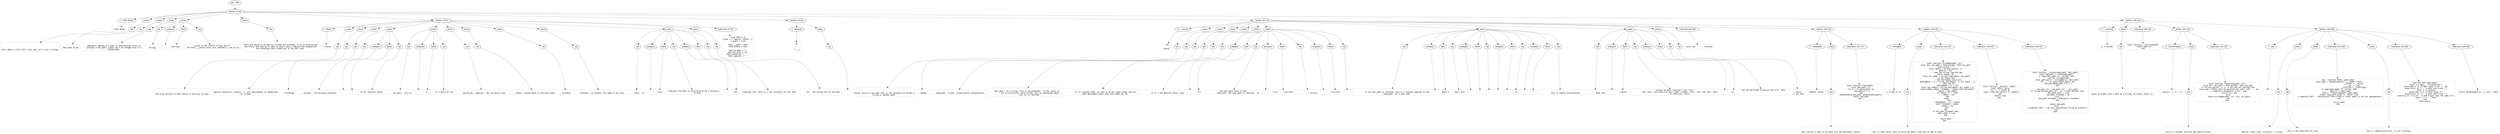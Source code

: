 digraph lpegNode {

node [fontname=Helvetica]
edge [style=dashed]

doc_0 [label="doc - 288"]


doc_0 -> { section_1}
{rank=same; section_1}

section_1 [label="section: 1-194"]


// END RANK doc_0

section_1 -> { header_2 prose_3 prose_4 prose_5 prose_6 prose_7 section_8 section_9 section_10 section_11}
{rank=same; header_2 prose_3 prose_4 prose_5 prose_6 prose_7 section_8 section_9 section_10 section_11}

header_2 [label="1 : Path #Todo"]

prose_3 [label="prose"]

prose_4 [label="prose"]

prose_5 [label="prose"]

prose_6 [label="prose"]

prose_7 [label="prose"]

section_8 [label="section: 20-61"]

section_9 [label="section: 62-64"]

section_10 [label="section: 65-119"]

section_11 [label="section: 195-224"]


// END RANK section_1

header_2 -> leaf_12
leaf_12  [color=Gray,shape=rectangle,fontname=Inconsolata,label="* Path #Todo"]
// END RANK header_2

prose_3 -> { raw_13}
{rank=same; raw_13}

raw_13 [label="raw"]


// END RANK prose_3

raw_13 -> leaf_14
leaf_14  [color=Gray,shape=rectangle,fontname=Inconsolata,label="


Let's make a little Path class that isn't just a string.
"]
// END RANK raw_13

prose_4 -> { raw_15}
{rank=same; raw_15}

raw_15 [label="raw"]


// END RANK prose_4

raw_15 -> leaf_16
leaf_16  [color=Gray,shape=rectangle,fontname=Inconsolata,label="
They need to be:
"]
// END RANK raw_15

prose_5 -> { raw_17}
{rank=same; raw_17}

raw_17 [label="raw"]


// END RANK prose_5

raw_17 -> leaf_18
leaf_18  [color=Gray,shape=rectangle,fontname=Inconsolata,label="
-  Immutable. Adding to a path or substituting within it
   produces a new path; a path can't be changed once it's
   established.
"]
// END RANK raw_17

prose_6 -> { raw_19 prespace_20 literal_21 raw_22}
{rank=same; raw_19 prespace_20 literal_21 raw_22}

raw_19 [label="raw"]

prespace_20 [label="prespace"]

literal_21 [label="literal"]

raw_22 [label="raw"]


// END RANK prose_6

raw_19 -> leaf_23
leaf_23  [color=Gray,shape=rectangle,fontname=Inconsolata,label="
-  Stringy. "]
// END RANK raw_19

prespace_20 -> leaf_24
leaf_24  [color=Gray,shape=rectangle,fontname=Inconsolata,label=" "]
// END RANK prespace_20

literal_21 -> leaf_25
leaf_25  [color=Gray,shape=rectangle,fontname=Inconsolata,label="tostring"]
// END RANK literal_21

raw_22 -> leaf_26
leaf_26  [color=Gray,shape=rectangle,fontname=Inconsolata,label=" gives us the literal string rep of
   the Path, __concat works (but immutably), and so on.
"]
// END RANK raw_22

prose_7 -> { raw_27}
{rank=same; raw_27}

raw_27 [label="raw"]


// END RANK prose_7

raw_27 -> leaf_28
leaf_28  [color=Gray,shape=rectangle,fontname=Inconsolata,label="
Paths are going to be heavily re-used and extended, first by Directories
and Files, and then we'll want to take a pass a making them grammatical
and extending their properties to the URI class.

"]
// END RANK raw_27

section_8 -> { header_29 prose_30 prose_31 prose_32 prose_33 prose_34 prose_35 prose_36 prose_37 prose_38 prose_39 prose_40 codeblock_41}
{rank=same; header_29 prose_30 prose_31 prose_32 prose_33 prose_34 prose_35 prose_36 prose_37 prose_38 prose_39 prose_40 codeblock_41}

header_29 [label="2 : Fields"]

prose_30 [label="prose"]

prose_31 [label="prose"]

prose_32 [label="prose"]

prose_33 [label="prose"]

prose_34 [label="prose"]

prose_35 [label="prose"]

prose_36 [label="prose"]

prose_37 [label="prose"]

prose_38 [label="prose"]

prose_39 [label="prose"]

prose_40 [label="prose"]

codeblock_41 [label="code block 47-59"]


// END RANK section_8

header_29 -> leaf_42
leaf_42  [color=Gray,shape=rectangle,fontname=Inconsolata,label="** Fields"]
// END RANK header_29

prose_30 -> { raw_43}
{rank=same; raw_43}

raw_43 [label="raw"]


// END RANK prose_30

raw_43 -> leaf_44
leaf_44  [color=Gray,shape=rectangle,fontname=Inconsolata,label="

The array portion of Path tables is entirely strings.
"]
// END RANK raw_43

prose_31 -> { raw_45}
{rank=same; raw_45}

raw_45 [label="raw"]


// END RANK prose_31

raw_45 -> leaf_46
leaf_46  [color=Gray,shape=rectangle,fontname=Inconsolata,label="
Special characters, notably \"/\", are represented, by themselves,
as strings.
"]
// END RANK raw_45

prose_32 -> { raw_47}
{rank=same; raw_47}

raw_47 [label="raw"]


// END RANK prose_32

raw_47 -> leaf_48
leaf_48  [color=Gray,shape=rectangle,fontname=Inconsolata,label="
- Prototype
"]
// END RANK raw_47

prose_33 -> { raw_49 prespace_50 literal_51 raw_52}
{rank=same; raw_49 prespace_50 literal_51 raw_52}

raw_49 [label="raw"]

prespace_50 [label="prespace"]

literal_51 [label="literal"]

raw_52 [label="raw"]


// END RANK prose_33

raw_49 -> leaf_53
leaf_53  [color=Gray,shape=rectangle,fontname=Inconsolata,label="
  -  divider:  The dividing character,"]
// END RANK raw_49

prespace_50 -> leaf_54
leaf_54  [color=Gray,shape=rectangle,fontname=Inconsolata,label=" "]
// END RANK prespace_50

literal_51 -> leaf_55
leaf_55  [color=Gray,shape=rectangle,fontname=Inconsolata,label="/"]
// END RANK literal_51

raw_52 -> leaf_56
leaf_56  [color=Gray,shape=rectangle,fontname=Inconsolata,label=" in all sensible realms.
"]
// END RANK raw_52

prose_34 -> { raw_57 prespace_58 literal_59 raw_60}
{rank=same; raw_57 prespace_58 literal_59 raw_60}

raw_57 [label="raw"]

prespace_58 [label="prespace"]

literal_59 [label="literal"]

raw_60 [label="raw"]


// END RANK prose_34

raw_57 -> leaf_61
leaf_61  [color=Gray,shape=rectangle,fontname=Inconsolata,label="
  -  div_patt:  This is"]
// END RANK raw_57

prespace_58 -> leaf_62
leaf_62  [color=Gray,shape=rectangle,fontname=Inconsolata,label=" "]
// END RANK prespace_58

literal_59 -> leaf_63
leaf_63  [color=Gray,shape=rectangle,fontname=Inconsolata,label="%/"]
// END RANK literal_59

raw_60 -> leaf_64
leaf_64  [color=Gray,shape=rectangle,fontname=Inconsolata,label=", in a quirk of Lua.
"]
// END RANK raw_60

prose_35 -> { raw_65}
{rank=same; raw_65}

raw_65 [label="raw"]


// END RANK prose_35

raw_65 -> leaf_66
leaf_66  [color=Gray,shape=rectangle,fontname=Inconsolata,label="
  -  parent_dir, same_dir:  Not currently used.
"]
// END RANK raw_65

prose_36 -> { raw_67}
{rank=same; raw_67}

raw_67 [label="raw"]


// END RANK prose_36

raw_67 -> leaf_68
leaf_68  [color=Gray,shape=rectangle,fontname=Inconsolata,label="
  -  isPath:  Always equal to the Path table.
"]
// END RANK raw_67

prose_37 -> { raw_69}
{rank=same; raw_69}

raw_69 [label="raw"]


// END RANK prose_37

raw_69 -> leaf_70
leaf_70  [color=Gray,shape=rectangle,fontname=Inconsolata,label="
- Instance
"]
// END RANK raw_69

prose_38 -> { raw_71}
{rank=same; raw_71}

raw_71 [label="raw"]


// END RANK prose_38

raw_71 -> leaf_72
leaf_72  [color=Gray,shape=rectangle,fontname=Inconsolata,label="
  -  filename:  If present, the name of the file.
"]
// END RANK raw_71

prose_39 -> { raw_73 prespace_74 literal_75 raw_76 prespace_77 bold_78 raw_79}
{rank=same; raw_73 prespace_74 literal_75 raw_76 prespace_77 bold_78 raw_79}

raw_73 [label="raw"]

prespace_74 [label="prespace"]

literal_75 [label="literal"]

raw_76 [label="raw"]

prespace_77 [label="prespace"]

bold_78 [label="bold"]

raw_79 [label="raw"]


// END RANK prose_39

raw_73 -> leaf_80
leaf_80  [color=Gray,shape=rectangle,fontname=Inconsolata,label="
  -  isDir:  If"]
// END RANK raw_73

prespace_74 -> leaf_81
leaf_81  [color=Gray,shape=rectangle,fontname=Inconsolata,label=" "]
// END RANK prespace_74

literal_75 -> leaf_82
leaf_82  [color=Gray,shape=rectangle,fontname=Inconsolata,label="true"]
// END RANK literal_75

raw_76 -> leaf_83
leaf_83  [color=Gray,shape=rectangle,fontname=Inconsolata,label=", indicates the Path is structured to be a directory.
        It does"]
// END RANK raw_76

prespace_77 -> leaf_84
leaf_84  [color=Gray,shape=rectangle,fontname=Inconsolata,label=" "]
// END RANK prespace_77

bold_78 -> leaf_85
leaf_85  [color=Gray,shape=rectangle,fontname=Inconsolata,label="not"]
// END RANK bold_78

raw_79 -> leaf_86
leaf_86  [color=Gray,shape=rectangle,fontname=Inconsolata,label=" indicate that there is a real directory at this path.
"]
// END RANK raw_79

prose_40 -> { raw_87}
{rank=same; raw_87}

raw_87 [label="raw"]


// END RANK prose_40

raw_87 -> leaf_88
leaf_88  [color=Gray,shape=rectangle,fontname=Inconsolata,label="
  -  str:  The string form of the path.

"]
// END RANK raw_87

codeblock_41 -> leaf_89
leaf_89  [color=Gray,shape=rectangle,fontname=Inconsolata,label="local Path = {}
local s = require \"status\" ()
s.angry = true

Path.__index = Path
Path.isPath = Path

Path.divider = \"/\"
Path.div_patt = \"%/\"
Path.parent_dir = \"..\"
Path.same_dir = \".\""]
// END RANK codeblock_41

section_9 -> { header_90 prose_91}
{rank=same; header_90 prose_91}

header_90 [label="2 : Methods"]

prose_91 [label="prose"]


// END RANK section_9

header_90 -> leaf_92
leaf_92  [color=Gray,shape=rectangle,fontname=Inconsolata,label="ds


** __c"]
// END RANK header_90

prose_91 -> { raw_93}
{rank=same; raw_93}

raw_93 [label="raw"]


// END RANK prose_91

raw_93 -> leaf_94
leaf_94  [color=Gray,shape=rectangle,fontname=Inconsolata,label="

"]
// END RANK raw_93

section_10 -> { header_95 prose_96 prose_97 prose_98 prose_99 prose_100 prose_101 prose_102 prose_103 prose_104 codeblock_105 section_106 section_107}
{rank=same; header_95 prose_96 prose_97 prose_98 prose_99 prose_100 prose_101 prose_102 prose_103 prose_104 codeblock_105 section_106 section_107}

header_95 [label="2 : __concat"]

prose_96 [label="prose"]

prose_97 [label="prose"]

prose_98 [label="prose"]

prose_99 [label="prose"]

prose_100 [label="prose"]

prose_101 [label="prose"]

prose_102 [label="prose"]

prose_103 [label="prose"]

prose_104 [label="prose"]

codeblock_105 [label="code block 98-100"]

section_106 [label="section: 103-119"]

section_107 [label="section: 120-194"]


// END RANK section_10

header_95 -> leaf_108
leaf_108  [color=Gray,shape=rectangle,fontname=Inconsolata,label="cat

Concat "]
// END RANK header_95

prose_96 -> { raw_109}
{rank=same; raw_109}

raw_109 [label="raw"]


// END RANK prose_96

raw_109 -> leaf_110
leaf_110  [color=Gray,shape=rectangle,fontname=Inconsolata,label="

Concat returns a new path that is the synthesis of either a
string or another path.
"]
// END RANK raw_109

prose_97 -> { raw_111}
{rank=same; raw_111}

raw_111 [label="raw"]


// END RANK prose_97

raw_111 -> leaf_112
leaf_112  [color=Gray,shape=rectangle,fontname=Inconsolata,label="
- params
"]
// END RANK raw_111

prose_98 -> { raw_113}
{rank=same; raw_113}

raw_113 [label="raw"]


// END RANK prose_98

raw_113 -> leaf_114
leaf_114  [color=Gray,shape=rectangle,fontname=Inconsolata,label="
  -  head_path:  A Path. Cloned before concatenation.
"]
// END RANK raw_113

prose_99 -> { raw_115}
{rank=same; raw_115}

raw_115 [label="raw"]


// END RANK prose_99

raw_115 -> leaf_116
leaf_116  [color=Gray,shape=rectangle,fontname=Inconsolata,label="
  -  tail_path:  If a String, this is concatenated.  If the result is
           not a structurally valid string, this is complained about
           and nil is returned.
"]
// END RANK raw_115

prose_100 -> { raw_117}
{rank=same; raw_117}

raw_117 [label="raw"]


// END RANK prose_100

raw_117 -> leaf_118
leaf_118  [color=Gray,shape=rectangle,fontname=Inconsolata,label="
           If it's another Path, we want to do the right thing, and not
           make developers guess what that might be, so:
"]
// END RANK raw_117

prose_101 -> { raw_119 prespace_120 bold_121 raw_122 prespace_123 literal_124 raw_125 prespace_126 literal_127 raw_128}
{rank=same; raw_119 prespace_120 bold_121 raw_122 prespace_123 literal_124 raw_125 prespace_126 literal_127 raw_128}

raw_119 [label="raw"]

prespace_120 [label="prespace"]

bold_121 [label="bold"]

raw_122 [label="raw"]

prespace_123 [label="prespace"]

literal_124 [label="literal"]

raw_125 [label="raw"]

prespace_126 [label="prespace"]

literal_127 [label="literal"]

raw_128 [label="raw"]


// END RANK prose_101

raw_119 -> leaf_129
leaf_129  [color=Gray,shape=rectangle,fontname=Inconsolata,label="
           If it's two absolute Paths, then"]
// END RANK raw_119

prespace_120 -> leaf_130
leaf_130  [color=Gray,shape=rectangle,fontname=Inconsolata,label=" "]
// END RANK prespace_120

bold_121 -> leaf_131
leaf_131  [color=Gray,shape=rectangle,fontname=Inconsolata,label="iff"]
// END RANK bold_121

raw_122 -> leaf_132
leaf_132  [color=Gray,shape=rectangle,fontname=Inconsolata,label=" the tail_path nests in the
           head_path, the tail_path is returned.  So"]
// END RANK raw_122

prespace_123 -> leaf_133
leaf_133  [color=Gray,shape=rectangle,fontname=Inconsolata,label=" "]
// END RANK prespace_123

literal_124 -> leaf_134
leaf_134  [color=Gray,shape=rectangle,fontname=Inconsolata,label="\"/usr/\" .. \"/usr/bin/\""]
// END RANK literal_124

raw_125 -> leaf_135
leaf_135  [color=Gray,shape=rectangle,fontname=Inconsolata,label="
           returns"]
// END RANK raw_125

prespace_126 -> leaf_136
leaf_136  [color=Gray,shape=rectangle,fontname=Inconsolata,label=" "]
// END RANK prespace_126

literal_127 -> leaf_137
leaf_137  [color=Gray,shape=rectangle,fontname=Inconsolata,label="\"/usr/bin\""]
// END RANK literal_127

raw_128 -> leaf_138
leaf_138  [color=Gray,shape=rectangle,fontname=Inconsolata,label=".
"]
// END RANK raw_128

prose_102 -> { raw_139 prespace_140 italic_141 raw_142 prespace_143 literal_144 raw_145 prespace_146 literal_147 raw_148 prespace_149 literal_150 raw_151}
{rank=same; raw_139 prespace_140 italic_141 raw_142 prespace_143 literal_144 raw_145 prespace_146 literal_147 raw_148 prespace_149 literal_150 raw_151}

raw_139 [label="raw"]

prespace_140 [label="prespace"]

italic_141 [label="italic"]

raw_142 [label="raw"]

prespace_143 [label="prespace"]

literal_144 [label="literal"]

raw_145 [label="raw"]

prespace_146 [label="prespace"]

literal_147 [label="literal"]

raw_148 [label="raw"]

prespace_149 [label="prespace"]

literal_150 [label="literal"]

raw_151 [label="raw"]


// END RANK prose_102

raw_139 -> leaf_152
leaf_152  [color=Gray,shape=rectangle,fontname=Inconsolata,label="
           If the tail_path is relative, then it's flexibly applied to the
           head_path. For a path that"]
// END RANK raw_139

prespace_140 -> leaf_153
leaf_153  [color=Gray,shape=rectangle,fontname=Inconsolata,label=" "]
// END RANK prespace_140

italic_141 -> leaf_154
leaf_154  [color=Gray,shape=rectangle,fontname=Inconsolata,label="doesn't"]
// END RANK italic_141

raw_142 -> leaf_155
leaf_155  [color=Gray,shape=rectangle,fontname=Inconsolata,label=" start with"]
// END RANK raw_142

prespace_143 -> leaf_156
leaf_156  [color=Gray,shape=rectangle,fontname=Inconsolata,label=" "]
// END RANK prespace_143

literal_144 -> leaf_157
leaf_157  [color=Gray,shape=rectangle,fontname=Inconsolata,label="."]
// END RANK literal_144

raw_145 -> leaf_158
leaf_158  [color=Gray,shape=rectangle,fontname=Inconsolata,label=","]
// END RANK raw_145

prespace_146 -> leaf_159
leaf_159  [color=Gray,shape=rectangle,fontname=Inconsolata,label=" "]
// END RANK prespace_146

literal_147 -> leaf_160
leaf_160  [color=Gray,shape=rectangle,fontname=Inconsolata,label=".."]
// END RANK literal_147

raw_148 -> leaf_161
leaf_161  [color=Gray,shape=rectangle,fontname=Inconsolata,label=", or"]
// END RANK raw_148

prespace_149 -> leaf_162
leaf_162  [color=Gray,shape=rectangle,fontname=Inconsolata,label=" "]
// END RANK prespace_149

literal_150 -> leaf_163
leaf_163  [color=Gray,shape=rectangle,fontname=Inconsolata,label="*"]
// END RANK literal_150

raw_151 -> leaf_164
leaf_164  [color=Gray,shape=rectangle,fontname=Inconsolata,label=",
           this is simple concatenation.
"]
// END RANK raw_151

prose_103 -> { raw_165 prespace_166 literal_167 raw_168 prespace_169 literal_170 raw_171}
{rank=same; raw_165 prespace_166 literal_167 raw_168 prespace_169 literal_170 raw_171}

raw_165 [label="raw"]

prespace_166 [label="prespace"]

literal_167 [label="literal"]

raw_168 [label="raw"]

prespace_169 [label="prespace"]

literal_170 [label="literal"]

raw_171 [label="raw"]


// END RANK prose_103

raw_165 -> leaf_172
leaf_172  [color=Gray,shape=rectangle,fontname=Inconsolata,label="
           Note that"]
// END RANK raw_165

prespace_166 -> leaf_173
leaf_173  [color=Gray,shape=rectangle,fontname=Inconsolata,label=" "]
// END RANK prespace_166

literal_167 -> leaf_174
leaf_174  [color=Gray,shape=rectangle,fontname=Inconsolata,label="__concat"]
// END RANK literal_167

raw_168 -> leaf_175
leaf_175  [color=Gray,shape=rectangle,fontname=Inconsolata,label=" refuses to make \"foo//bar\" from \"foo/\"
           and \"/bar\", and similarly won't make \"/foobar\" from \"/foo\" and \"bar\". Both
           of these will return"]
// END RANK raw_168

prespace_169 -> leaf_176
leaf_176  [color=Gray,shape=rectangle,fontname=Inconsolata,label=" "]
// END RANK prespace_169

literal_170 -> leaf_177
leaf_177  [color=Gray,shape=rectangle,fontname=Inconsolata,label="nil"]
// END RANK literal_170

raw_171 -> leaf_178
leaf_178  [color=Gray,shape=rectangle,fontname=Inconsolata,label=", and the malformed string as the error. #nyi


"]
// END RANK raw_171

prose_104 -> { raw_179}
{rank=same; raw_179}

raw_179 [label="raw"]


// END RANK prose_104

raw_179 -> leaf_180
leaf_180  [color=Gray,shape=rectangle,fontname=Inconsolata,label="
- return
  - A new Path.
"]
// END RANK raw_179

codeblock_105 -> leaf_181
leaf_181  [color=Gray,shape=rectangle,fontname=Inconsolata,label="local new      -- function"]
// END RANK codeblock_105

section_106 -> { header_182 prose_183 codeblock_184}
{rank=same; header_182 prose_183 codeblock_184}

header_182 [label="3 : clone(path)"]

prose_183 [label="prose"]

codeblock_184 [label="code block 107-117"]


// END RANK section_106

header_182 -> leaf_185
leaf_185  [color=Gray,shape=rectangle,fontname=Inconsolata,label="tatable stolen."]
// END RANK header_182

prose_183 -> { raw_186}
{rank=same; raw_186}

raw_186 [label="raw"]


// END RANK prose_183

raw_186 -> leaf_187
leaf_187  [color=Gray,shape=rectangle,fontname=Inconsolata,label="

This returns a copy of the path with the metatable stolen.
"]
// END RANK raw_186

codeblock_184 -> leaf_188
leaf_188  [color=Gray,shape=rectangle,fontname=Inconsolata,label="local function clone(path)
  local new_path = {}
  for k,v in pairs(path) do
    new_path[k] = v
  end
  setmetatable(new_path, getmetatable(path))
  return new_path
end
"]
// END RANK codeblock_184

section_107 -> { header_189 prose_190 codeblock_191 codeblock_192 codeblock_193}
{rank=same; header_189 prose_190 codeblock_191 codeblock_192 codeblock_193}

header_189 [label="3 : stringAwk"]

prose_190 [label="prose"]

codeblock_191 [label="code block 124-157"]

codeblock_192 [label="code block 159-167"]

codeblock_193 [label="code block 169-192"]


// END RANK section_107

header_189 -> leaf_194
leaf_194  [color=Gray,shape=rectangle,fontname=Inconsolata,label="e to add to th"]
// END RANK header_189

prose_190 -> { raw_195}
{rank=same; raw_195}

raw_195 [label="raw"]


// END RANK prose_190

raw_195 -> leaf_196
leaf_196  [color=Gray,shape=rectangle,fontname=Inconsolata,label="

This is used twice, once to build new paths, and once to add to them.
"]
// END RANK raw_195

codeblock_191 -> leaf_197
leaf_197  [color=Gray,shape=rectangle,fontname=Inconsolata,label="local function stringAwk(path, str)
  local div, div_patt = Path.divider, Path.div_patt
  local phrase = \"\"
  local remain = string.sub(str, 2)
  path[1] = div
    -- chew the string like Pac Man
  while remain  do
    local dir_index = string.find(remain, div_patt)
    if dir_index then
      -- add the handle minus div
      path[#path + 1] = string.sub(remain, 1, dir_index - 1)
      -- then the div
      path[#path + 1] = div
      local new_remain = string.sub(remain, dir_index + 1)
      assert(#new_remain < #remain, \"remain must decrease\")
      remain = new_remain
      if remain == \"\" then
        remain = nil
      end
    else
      -- file
      path[#path + 1] = remain
      path.filename = remain
      remain = nil
    end
  end
  if not path.filename then
    path.isDir = true
  end

  return path
end"]
// END RANK codeblock_191

codeblock_192 -> leaf_198
leaf_198  [color=Gray,shape=rectangle,fontname=Inconsolata,label="local function __eq(left, right)
  local isEq = false
  for i = 1, #left do
    isEq = isEq and left[i] == right[i]
  end
  return isEq
end"]
// END RANK codeblock_192

codeblock_193 -> leaf_199
leaf_199  [color=Gray,shape=rectangle,fontname=Inconsolata,label="local function __concat(head_path, tail_path)
  local new_path = clone(head_path)
  if type(tail_path) == 'string' then
    -- use the stringbuilder
    local path_parts = stringAwk({}, tail_path)
    for _, v in ipairs(path_parts) do
      new_path[#new_path + 1] = v
    end

    new_path.str = new_path.str .. tail_path
    if string.sub(new_path.str, -1) == Path.divider then
      new_path.isDir = true
      new_path.filename = nil
    else
      new_path.filename = path_parts.filename
    end

    return new_path
  else
    s:complain(\"NYI\", \"can only concatenate string at present\")
  end
end"]
// END RANK codeblock_193

section_11 -> { header_200 prose_201 codeblock_202 section_203 section_204}
{rank=same; header_200 prose_201 codeblock_202 section_203 section_204}

header_200 [label="2 : __tostring"]

prose_201 [label="prose"]

codeblock_202 [label="code block 199-203"]

section_203 [label="section: 207-224"]

section_204 [label="section: 225-288"]


// END RANK section_11

header_200 -> leaf_205
leaf_205  [color=Gray,shape=rectangle,fontname=Inconsolata,label=" is a builder "]
// END RANK header_200

prose_201 -> { raw_206}
{rank=same; raw_206}

raw_206 [label="raw"]


// END RANK prose_201

raw_206 -> leaf_207
leaf_207  [color=Gray,shape=rectangle,fontname=Inconsolata,label="

Since we always have a path as a string, we simply return it.
"]
// END RANK raw_206

codeblock_202 -> leaf_208
leaf_208  [color=Gray,shape=rectangle,fontname=Inconsolata,label="local function __tostring(path)
  return path.str
end"]
// END RANK codeblock_202

section_203 -> { header_209 prose_210 codeblock_211}
{rank=same; header_209 prose_210 codeblock_211}

header_209 [label="3 : fromString(str)"]

prose_210 [label="prose"]

codeblock_211 [label="code block 211-222"]


// END RANK section_203

header_209 -> leaf_212
leaf_212  [color=Gray,shape=rectangle,fontname=Inconsolata,label=".sub(str, 1, 1) ~= d"]
// END RANK header_209

prose_210 -> { raw_213}
{rank=same; raw_213}

raw_213 [label="raw"]


// END RANK prose_210

raw_213 -> leaf_214
leaf_214  [color=Gray,shape=rectangle,fontname=Inconsolata,label="

This is a builder function and hence private.
"]
// END RANK raw_213

codeblock_211 -> leaf_215
leaf_215  [color=Gray,shape=rectangle,fontname=Inconsolata,label="local function fromString(path, str)
  local div, div_patt = Path.divider, Path.div_patt
  if string.sub(str, 1, 1) ~= div and not catting then
    local msg = \"Paths must be absolute and start with \" .. div
    s:complain(\"validation error\", msg)
    return nil, msg
  else
    return stringAwk(path, str, div, div_patt)
  end
end"]
// END RANK codeblock_211

section_204 -> { header_216 prose_217 prose_218 codeblock_219 prose_220 codeblock_221 codeblock_222}
{rank=same; header_216 prose_217 prose_218 codeblock_219 prose_220 codeblock_221 codeblock_222}

header_216 [label="3 : new"]

prose_217 [label="prose"]

prose_218 [label="prose"]

codeblock_219 [label="code block 231-246"]

prose_220 [label="prose"]

codeblock_221 [label="code block 250-262"]

codeblock_222 [label="code block 264-266"]


// END RANK section_204

header_216 -> leaf_223
leaf_223  [color=Gray,shape=rectangle,fontname=Inconsolata,label="        "]
// END RANK header_216

prose_217 -> { raw_224}
{rank=same; raw_224}

raw_224 [label="raw"]


// END RANK prose_217

raw_224 -> leaf_225
leaf_225  [color=Gray,shape=rectangle,fontname=Inconsolata,label="

Builds a Path from, currently, a string.
"]
// END RANK raw_224

prose_218 -> { raw_226}
{rank=same; raw_226}

raw_226 [label="raw"]


// END RANK prose_218

raw_226 -> leaf_227
leaf_227  [color=Gray,shape=rectangle,fontname=Inconsolata,label="
This is the important use case.
"]
// END RANK raw_226

codeblock_219 -> leaf_228
leaf_228  [color=Gray,shape=rectangle,fontname=Inconsolata,label="new = function (Path, path_seed)
  local path = setmetatable({}, {__index = Path,
                               __concat = __concat,
                               __eq  = __eq,
                               __tostring = __tostring})
  if type(path_seed) == 'string' then
    path.str = path_seed
    path =  fromString(path, path_seed)
  elseif type(path_seed) == 'table' then
    s:complain(\"NYI\", 'construction from a Path or other table is not yet implemented')
  end

  return path
end"]
// END RANK codeblock_219

prose_220 -> { raw_229}
{rank=same; raw_229}

raw_229 [label="raw"]


// END RANK prose_220

raw_229 -> leaf_230
leaf_230  [color=Gray,shape=rectangle,fontname=Inconsolata,label="
This is complex and worse, it isn't working.
"]
// END RANK raw_229

codeblock_221 -> leaf_231
leaf_231  [color=Gray,shape=rectangle,fontname=Inconsolata,label="function Path.spec(path)
  local a = new(_, \"/core/build/\")
  assert(#a == 5, \"a must equal 5 not\" .. #a)
  assert(a[1] == \"/\", \"a must start with /\")
  local b = clone(a)
  assert(#b == 5, \"b must equal 5\")
  assert(b[1] == \"/\", \"b must start with /\")
  assert(a.str == b.str, \"a and b must have the same str\")
  local c = a .. \"/bar\"
end
Path.spec()"]
// END RANK codeblock_221

codeblock_222 -> leaf_232
leaf_232  [color=Gray,shape=rectangle,fontname=Inconsolata,label="return setmetatable({}, {__call = new})"]
// END RANK codeblock_222


}
